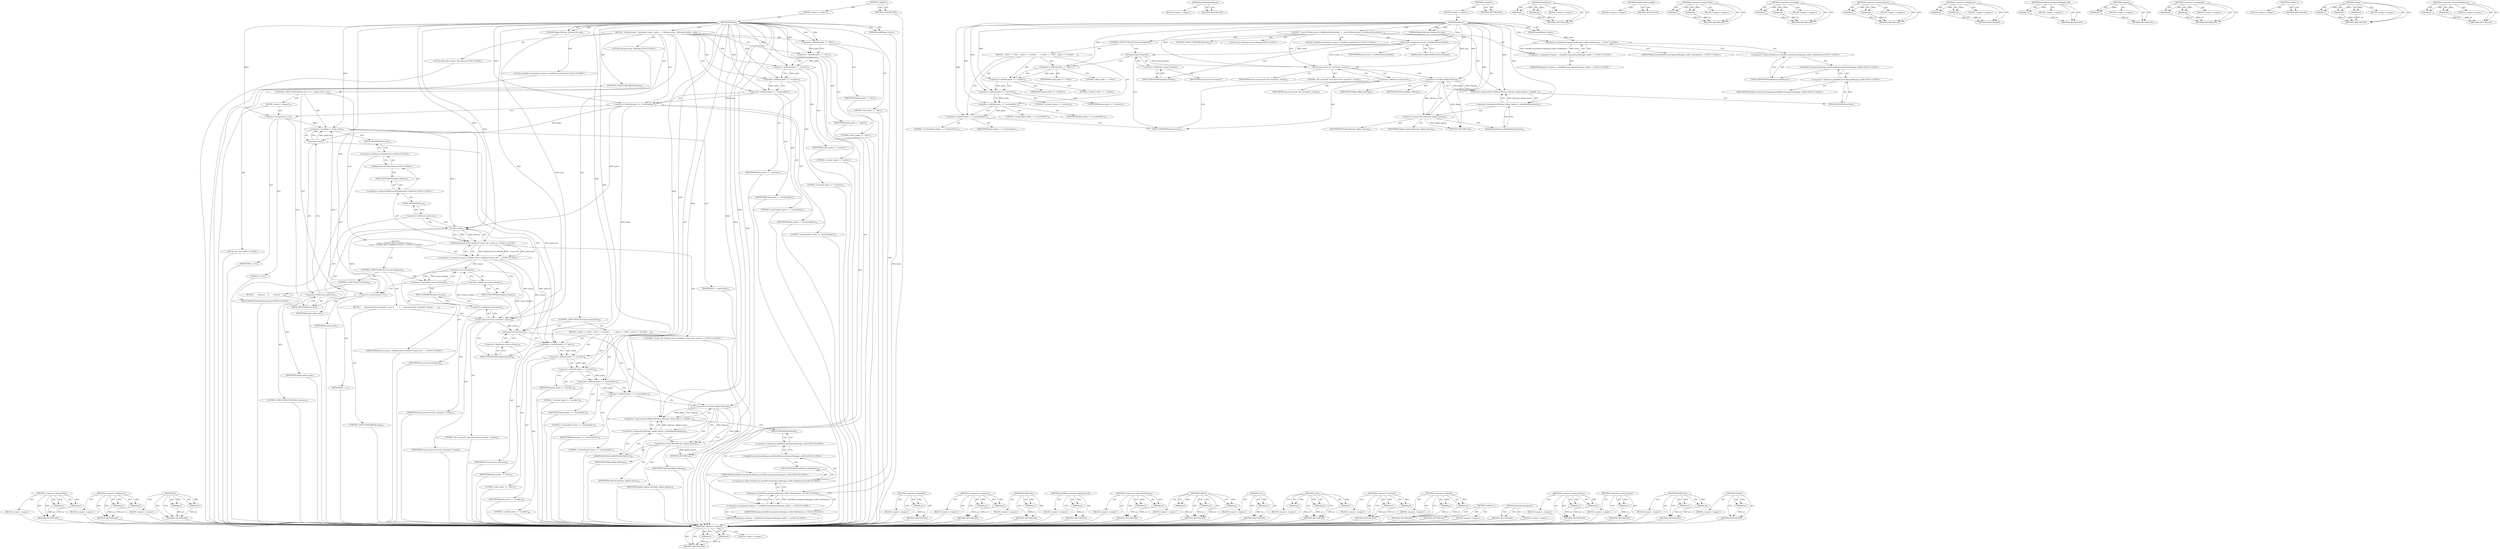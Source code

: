 digraph "&lt;operator&gt;.indirectFieldAccess" {
vulnerable_231 [label=<(METHOD,&lt;operator&gt;.greaterThan)>];
vulnerable_232 [label=<(PARAM,p1)>];
vulnerable_233 [label=<(PARAM,p2)>];
vulnerable_234 [label=<(BLOCK,&lt;empty&gt;,&lt;empty&gt;)>];
vulnerable_235 [label=<(METHOD_RETURN,ANY)>];
vulnerable_183 [label=<(METHOD,&lt;operator&gt;.fieldAccess)>];
vulnerable_184 [label=<(PARAM,p1)>];
vulnerable_185 [label=<(PARAM,p2)>];
vulnerable_186 [label=<(BLOCK,&lt;empty&gt;,&lt;empty&gt;)>];
vulnerable_187 [label=<(METHOD_RETURN,ANY)>];
vulnerable_207 [label=<(METHOD,at)>];
vulnerable_208 [label=<(PARAM,p1)>];
vulnerable_209 [label=<(PARAM,p2)>];
vulnerable_210 [label=<(BLOCK,&lt;empty&gt;,&lt;empty&gt;)>];
vulnerable_211 [label=<(METHOD_RETURN,ANY)>];
vulnerable_6 [label=<(METHOD,&lt;global&gt;)<SUB>1</SUB>>];
vulnerable_7 [label=<(BLOCK,&lt;empty&gt;,&lt;empty&gt;)<SUB>1</SUB>>];
vulnerable_8 [label=<(METHOD,fillArgs)<SUB>1</SUB>>];
vulnerable_9 [label=<(PARAM,Smb4KShare *share)<SUB>1</SUB>>];
vulnerable_10 [label=<(PARAM,QMap&lt;QString, QVariant&gt;&amp; map)<SUB>1</SUB>>];
vulnerable_11 [label=<(BLOCK,{
  QString mount;
  QStringList paths;
  paths...,{
  QString mount;
  QStringList paths;
  paths...)<SUB>2</SUB>>];
vulnerable_12 [label="<(LOCAL,QString mount: QString)<SUB>3</SUB>>"];
vulnerable_13 [label="<(LOCAL,QStringList paths: QStringList)<SUB>4</SUB>>"];
vulnerable_14 [label=<(&lt;operator&gt;.shiftLeft,paths &lt;&lt; &quot;/bin&quot;)<SUB>5</SUB>>];
vulnerable_15 [label=<(IDENTIFIER,paths,paths &lt;&lt; &quot;/bin&quot;)<SUB>5</SUB>>];
vulnerable_16 [label=<(LITERAL,&quot;/bin&quot;,paths &lt;&lt; &quot;/bin&quot;)<SUB>5</SUB>>];
vulnerable_17 [label=<(&lt;operator&gt;.shiftLeft,paths &lt;&lt; &quot;/sbin&quot;)<SUB>6</SUB>>];
vulnerable_18 [label=<(IDENTIFIER,paths,paths &lt;&lt; &quot;/sbin&quot;)<SUB>6</SUB>>];
vulnerable_19 [label=<(LITERAL,&quot;/sbin&quot;,paths &lt;&lt; &quot;/sbin&quot;)<SUB>6</SUB>>];
vulnerable_20 [label=<(&lt;operator&gt;.shiftLeft,paths &lt;&lt; &quot;/usr/bin&quot;)<SUB>7</SUB>>];
vulnerable_21 [label=<(IDENTIFIER,paths,paths &lt;&lt; &quot;/usr/bin&quot;)<SUB>7</SUB>>];
vulnerable_22 [label=<(LITERAL,&quot;/usr/bin&quot;,paths &lt;&lt; &quot;/usr/bin&quot;)<SUB>7</SUB>>];
vulnerable_23 [label=<(&lt;operator&gt;.shiftLeft,paths &lt;&lt; &quot;/usr/sbin&quot;)<SUB>8</SUB>>];
vulnerable_24 [label=<(IDENTIFIER,paths,paths &lt;&lt; &quot;/usr/sbin&quot;)<SUB>8</SUB>>];
vulnerable_25 [label=<(LITERAL,&quot;/usr/sbin&quot;,paths &lt;&lt; &quot;/usr/sbin&quot;)<SUB>8</SUB>>];
vulnerable_26 [label=<(&lt;operator&gt;.shiftLeft,paths &lt;&lt; &quot;/usr/local/bin&quot;)<SUB>9</SUB>>];
vulnerable_27 [label=<(IDENTIFIER,paths,paths &lt;&lt; &quot;/usr/local/bin&quot;)<SUB>9</SUB>>];
vulnerable_28 [label=<(LITERAL,&quot;/usr/local/bin&quot;,paths &lt;&lt; &quot;/usr/local/bin&quot;)<SUB>9</SUB>>];
vulnerable_29 [label=<(&lt;operator&gt;.shiftLeft,paths &lt;&lt; &quot;/usr/local/sbin&quot;)<SUB>10</SUB>>];
vulnerable_30 [label=<(IDENTIFIER,paths,paths &lt;&lt; &quot;/usr/local/sbin&quot;)<SUB>10</SUB>>];
vulnerable_31 [label=<(LITERAL,&quot;/usr/local/sbin&quot;,paths &lt;&lt; &quot;/usr/local/sbin&quot;)<SUB>10</SUB>>];
vulnerable_32 [label=<(CONTROL_STRUCTURE,FOR,for (int i = 0;i &lt; paths.size();++i))<SUB>11</SUB>>];
vulnerable_33 [label=<(BLOCK,&lt;empty&gt;,&lt;empty&gt;)<SUB>11</SUB>>];
vulnerable_34 [label="<(LOCAL,int i: int)<SUB>11</SUB>>"];
vulnerable_35 [label=<(&lt;operator&gt;.assignment,i = 0)<SUB>11</SUB>>];
vulnerable_36 [label=<(IDENTIFIER,i,i = 0)<SUB>11</SUB>>];
vulnerable_37 [label=<(LITERAL,0,i = 0)<SUB>11</SUB>>];
vulnerable_38 [label=<(&lt;operator&gt;.lessThan,i &lt; paths.size())<SUB>11</SUB>>];
vulnerable_39 [label=<(IDENTIFIER,i,i &lt; paths.size())<SUB>11</SUB>>];
vulnerable_40 [label=<(size,paths.size())<SUB>11</SUB>>];
vulnerable_41 [label=<(&lt;operator&gt;.fieldAccess,paths.size)<SUB>11</SUB>>];
vulnerable_42 [label=<(IDENTIFIER,paths,paths.size())<SUB>11</SUB>>];
vulnerable_43 [label=<(FIELD_IDENTIFIER,size,size)<SUB>11</SUB>>];
vulnerable_44 [label=<(&lt;operator&gt;.preIncrement,++i)<SUB>11</SUB>>];
vulnerable_45 [label=<(IDENTIFIER,i,++i)<SUB>11</SUB>>];
vulnerable_46 [label="<(BLOCK,{
    mount = KGlobal::dirs()-&gt;findExe(&quot;mount.c...,{
    mount = KGlobal::dirs()-&gt;findExe(&quot;mount.c...)<SUB>12</SUB>>"];
vulnerable_47 [label="<(&lt;operator&gt;.assignment,mount = KGlobal::dirs()-&gt;findExe(&quot;mount.cifs&quot;, ...)<SUB>13</SUB>>"];
vulnerable_48 [label="<(IDENTIFIER,mount,mount = KGlobal::dirs()-&gt;findExe(&quot;mount.cifs&quot;, ...)<SUB>13</SUB>>"];
vulnerable_49 [label="<(findExe,KGlobal::dirs()-&gt;findExe(&quot;mount.cifs&quot;, paths.at...)<SUB>13</SUB>>"];
vulnerable_50 [label="<(&lt;operator&gt;.indirectFieldAccess,KGlobal::dirs()-&gt;findExe)<SUB>13</SUB>>"];
vulnerable_51 [label="<(KGlobal.dirs,KGlobal::dirs())<SUB>13</SUB>>"];
vulnerable_52 [label="<(&lt;operator&gt;.fieldAccess,KGlobal::dirs)<SUB>13</SUB>>"];
vulnerable_53 [label="<(IDENTIFIER,KGlobal,KGlobal::dirs())<SUB>13</SUB>>"];
vulnerable_54 [label=<(FIELD_IDENTIFIER,dirs,dirs)<SUB>13</SUB>>];
vulnerable_55 [label=<(FIELD_IDENTIFIER,findExe,findExe)<SUB>13</SUB>>];
vulnerable_56 [label="<(LITERAL,&quot;mount.cifs&quot;,KGlobal::dirs()-&gt;findExe(&quot;mount.cifs&quot;, paths.at...)<SUB>13</SUB>>"];
vulnerable_57 [label=<(at,paths.at(i))<SUB>13</SUB>>];
vulnerable_58 [label=<(&lt;operator&gt;.fieldAccess,paths.at)<SUB>13</SUB>>];
vulnerable_59 [label=<(IDENTIFIER,paths,paths.at(i))<SUB>13</SUB>>];
vulnerable_60 [label=<(FIELD_IDENTIFIER,at,at)<SUB>13</SUB>>];
vulnerable_61 [label=<(IDENTIFIER,i,paths.at(i))<SUB>13</SUB>>];
vulnerable_62 [label=<(CONTROL_STRUCTURE,IF,if (!mount.isEmpty()))<SUB>14</SUB>>];
vulnerable_63 [label=<(&lt;operator&gt;.logicalNot,!mount.isEmpty())<SUB>14</SUB>>];
vulnerable_64 [label=<(isEmpty,mount.isEmpty())<SUB>14</SUB>>];
vulnerable_65 [label=<(&lt;operator&gt;.fieldAccess,mount.isEmpty)<SUB>14</SUB>>];
vulnerable_66 [label=<(IDENTIFIER,mount,mount.isEmpty())<SUB>14</SUB>>];
vulnerable_67 [label=<(FIELD_IDENTIFIER,isEmpty,isEmpty)<SUB>14</SUB>>];
vulnerable_68 [label=<(BLOCK,{
      map.insert(&quot;mh_command&quot;, mount);
      ...,{
      map.insert(&quot;mh_command&quot;, mount);
      ...)<SUB>15</SUB>>];
vulnerable_69 [label=<(insert,map.insert(&quot;mh_command&quot;, mount))<SUB>16</SUB>>];
vulnerable_70 [label=<(&lt;operator&gt;.fieldAccess,map.insert)<SUB>16</SUB>>];
vulnerable_71 [label=<(IDENTIFIER,map,map.insert(&quot;mh_command&quot;, mount))<SUB>16</SUB>>];
vulnerable_72 [label=<(FIELD_IDENTIFIER,insert,insert)<SUB>16</SUB>>];
vulnerable_73 [label=<(LITERAL,&quot;mh_command&quot;,map.insert(&quot;mh_command&quot;, mount))<SUB>16</SUB>>];
vulnerable_74 [label=<(IDENTIFIER,mount,map.insert(&quot;mh_command&quot;, mount))<SUB>16</SUB>>];
vulnerable_75 [label=<(CONTROL_STRUCTURE,BREAK,break;)<SUB>17</SUB>>];
vulnerable_76 [label=<(CONTROL_STRUCTURE,ELSE,else)<SUB>20</SUB>>];
vulnerable_77 [label=<(BLOCK,{
      continue;
    },{
      continue;
    })<SUB>20</SUB>>];
vulnerable_78 [label=<(CONTROL_STRUCTURE,CONTINUE,continue;)<SUB>21</SUB>>];
vulnerable_79 [label=<(CONTROL_STRUCTURE,IF,if (mount.isEmpty()))<SUB>25</SUB>>];
vulnerable_80 [label=<(isEmpty,mount.isEmpty())<SUB>25</SUB>>];
vulnerable_81 [label=<(&lt;operator&gt;.fieldAccess,mount.isEmpty)<SUB>25</SUB>>];
vulnerable_82 [label=<(IDENTIFIER,mount,mount.isEmpty())<SUB>25</SUB>>];
vulnerable_83 [label=<(FIELD_IDENTIFIER,isEmpty,isEmpty)<SUB>25</SUB>>];
vulnerable_84 [label=<(BLOCK,{
  paths &lt;&lt; &quot;/sbin&quot;;
  paths &lt;&lt; &quot;/usr/bin&quot;;
  ...,{
  paths &lt;&lt; &quot;/sbin&quot;;
  paths &lt;&lt; &quot;/usr/bin&quot;;
  ...)<SUB>26</SUB>>];
vulnerable_85 [label=<(&lt;operator&gt;.shiftLeft,paths &lt;&lt; &quot;/sbin&quot;)<SUB>27</SUB>>];
vulnerable_86 [label=<(IDENTIFIER,paths,paths &lt;&lt; &quot;/sbin&quot;)<SUB>27</SUB>>];
vulnerable_87 [label=<(LITERAL,&quot;/sbin&quot;,paths &lt;&lt; &quot;/sbin&quot;)<SUB>27</SUB>>];
vulnerable_88 [label=<(&lt;operator&gt;.shiftLeft,paths &lt;&lt; &quot;/usr/bin&quot;)<SUB>28</SUB>>];
vulnerable_89 [label=<(IDENTIFIER,paths,paths &lt;&lt; &quot;/usr/bin&quot;)<SUB>28</SUB>>];
vulnerable_90 [label=<(LITERAL,&quot;/usr/bin&quot;,paths &lt;&lt; &quot;/usr/bin&quot;)<SUB>28</SUB>>];
vulnerable_91 [label=<(&lt;operator&gt;.shiftLeft,paths &lt;&lt; &quot;/usr/sbin&quot;)<SUB>29</SUB>>];
vulnerable_92 [label=<(IDENTIFIER,paths,paths &lt;&lt; &quot;/usr/sbin&quot;)<SUB>29</SUB>>];
vulnerable_93 [label=<(LITERAL,&quot;/usr/sbin&quot;,paths &lt;&lt; &quot;/usr/sbin&quot;)<SUB>29</SUB>>];
vulnerable_94 [label=<(&lt;operator&gt;.shiftLeft,paths &lt;&lt; &quot;/usr/local/bin&quot;)<SUB>30</SUB>>];
vulnerable_95 [label=<(IDENTIFIER,paths,paths &lt;&lt; &quot;/usr/local/bin&quot;)<SUB>30</SUB>>];
vulnerable_96 [label=<(LITERAL,&quot;/usr/local/bin&quot;,paths &lt;&lt; &quot;/usr/local/bin&quot;)<SUB>30</SUB>>];
vulnerable_97 [label=<(&lt;operator&gt;.shiftLeft,paths &lt;&lt; &quot;/usr/local/sbin&quot;)<SUB>31</SUB>>];
vulnerable_98 [label=<(IDENTIFIER,paths,paths &lt;&lt; &quot;/usr/local/sbin&quot;)<SUB>31</SUB>>];
vulnerable_99 [label=<(LITERAL,&quot;/usr/local/sbin&quot;,paths &lt;&lt; &quot;/usr/local/sbin&quot;)<SUB>31</SUB>>];
vulnerable_100 [label=<(&lt;operator&gt;.expressionList,QMap&lt;QString, QString&gt; global_options = globalS...)<SUB>34</SUB>>];
vulnerable_101 [label=<(&lt;operator&gt;.lessThan,QMap&lt;QString)<SUB>34</SUB>>];
vulnerable_102 [label=<(IDENTIFIER,QMap,QMap&lt;QString)<SUB>34</SUB>>];
vulnerable_103 [label=<(IDENTIFIER,QString,QMap&lt;QString)<SUB>34</SUB>>];
vulnerable_104 [label=<(&lt;operator&gt;.assignment,QString&gt; global_options = globalSambaOptions())<SUB>34</SUB>>];
vulnerable_105 [label=<(&lt;operator&gt;.greaterThan,QString&gt; global_options)<SUB>34</SUB>>];
vulnerable_106 [label=<(IDENTIFIER,QString,QString&gt; global_options)<SUB>34</SUB>>];
vulnerable_107 [label=<(IDENTIFIER,global_options,QString&gt; global_options)<SUB>34</SUB>>];
vulnerable_108 [label=<(globalSambaOptions,globalSambaOptions())<SUB>34</SUB>>];
vulnerable_109 [label="<(LOCAL,Smb4KCustomOptions* options: Smb4KCustomOptions*)<SUB>35</SUB>>"];
vulnerable_110 [label="<(&lt;operator&gt;.assignment,*options  = Smb4KCustomOptionsManager::self()-&gt;...)<SUB>35</SUB>>"];
vulnerable_111 [label="<(IDENTIFIER,options,*options  = Smb4KCustomOptionsManager::self()-&gt;...)<SUB>35</SUB>>"];
vulnerable_112 [label="<(findOptions,Smb4KCustomOptionsManager::self()-&gt;findOptions(...)<SUB>35</SUB>>"];
vulnerable_113 [label="<(&lt;operator&gt;.indirectFieldAccess,Smb4KCustomOptionsManager::self()-&gt;findOptions)<SUB>35</SUB>>"];
vulnerable_114 [label="<(Smb4KCustomOptionsManager.self,Smb4KCustomOptionsManager::self())<SUB>35</SUB>>"];
vulnerable_115 [label="<(&lt;operator&gt;.fieldAccess,Smb4KCustomOptionsManager::self)<SUB>35</SUB>>"];
vulnerable_116 [label="<(IDENTIFIER,Smb4KCustomOptionsManager,Smb4KCustomOptionsManager::self())<SUB>35</SUB>>"];
vulnerable_117 [label=<(FIELD_IDENTIFIER,self,self)<SUB>35</SUB>>];
vulnerable_118 [label=<(FIELD_IDENTIFIER,findOptions,findOptions)<SUB>35</SUB>>];
vulnerable_119 [label="<(IDENTIFIER,share,Smb4KCustomOptionsManager::self()-&gt;findOptions(...)<SUB>35</SUB>>"];
vulnerable_120 [label=<(CONTROL_STRUCTURE,BREAK,break;)<SUB>36</SUB>>];
vulnerable_121 [label=<(METHOD_RETURN,bool)<SUB>1</SUB>>];
vulnerable_123 [label=<(METHOD_RETURN,ANY)<SUB>1</SUB>>];
vulnerable_212 [label=<(METHOD,&lt;operator&gt;.logicalNot)>];
vulnerable_213 [label=<(PARAM,p1)>];
vulnerable_214 [label=<(BLOCK,&lt;empty&gt;,&lt;empty&gt;)>];
vulnerable_215 [label=<(METHOD_RETURN,ANY)>];
vulnerable_169 [label=<(METHOD,&lt;operator&gt;.assignment)>];
vulnerable_170 [label=<(PARAM,p1)>];
vulnerable_171 [label=<(PARAM,p2)>];
vulnerable_172 [label=<(BLOCK,&lt;empty&gt;,&lt;empty&gt;)>];
vulnerable_173 [label=<(METHOD_RETURN,ANY)>];
vulnerable_203 [label=<(METHOD,KGlobal.dirs)>];
vulnerable_204 [label=<(PARAM,p1)>];
vulnerable_205 [label=<(BLOCK,&lt;empty&gt;,&lt;empty&gt;)>];
vulnerable_206 [label=<(METHOD_RETURN,ANY)>];
vulnerable_244 [label=<(METHOD,Smb4KCustomOptionsManager.self)>];
vulnerable_245 [label=<(PARAM,p1)>];
vulnerable_246 [label=<(BLOCK,&lt;empty&gt;,&lt;empty&gt;)>];
vulnerable_247 [label=<(METHOD_RETURN,ANY)>];
vulnerable_198 [label=<(METHOD,&lt;operator&gt;.indirectFieldAccess)>];
vulnerable_199 [label=<(PARAM,p1)>];
vulnerable_200 [label=<(PARAM,p2)>];
vulnerable_201 [label=<(BLOCK,&lt;empty&gt;,&lt;empty&gt;)>];
vulnerable_202 [label=<(METHOD_RETURN,ANY)>];
vulnerable_192 [label=<(METHOD,findExe)>];
vulnerable_193 [label=<(PARAM,p1)>];
vulnerable_194 [label=<(PARAM,p2)>];
vulnerable_195 [label=<(PARAM,p3)>];
vulnerable_196 [label=<(BLOCK,&lt;empty&gt;,&lt;empty&gt;)>];
vulnerable_197 [label=<(METHOD_RETURN,ANY)>];
vulnerable_179 [label=<(METHOD,size)>];
vulnerable_180 [label=<(PARAM,p1)>];
vulnerable_181 [label=<(BLOCK,&lt;empty&gt;,&lt;empty&gt;)>];
vulnerable_182 [label=<(METHOD_RETURN,ANY)>];
vulnerable_220 [label=<(METHOD,insert)>];
vulnerable_221 [label=<(PARAM,p1)>];
vulnerable_222 [label=<(PARAM,p2)>];
vulnerable_223 [label=<(PARAM,p3)>];
vulnerable_224 [label=<(BLOCK,&lt;empty&gt;,&lt;empty&gt;)>];
vulnerable_225 [label=<(METHOD_RETURN,ANY)>];
vulnerable_174 [label=<(METHOD,&lt;operator&gt;.lessThan)>];
vulnerable_175 [label=<(PARAM,p1)>];
vulnerable_176 [label=<(PARAM,p2)>];
vulnerable_177 [label=<(BLOCK,&lt;empty&gt;,&lt;empty&gt;)>];
vulnerable_178 [label=<(METHOD_RETURN,ANY)>];
vulnerable_164 [label=<(METHOD,&lt;operator&gt;.shiftLeft)>];
vulnerable_165 [label=<(PARAM,p1)>];
vulnerable_166 [label=<(PARAM,p2)>];
vulnerable_167 [label=<(BLOCK,&lt;empty&gt;,&lt;empty&gt;)>];
vulnerable_168 [label=<(METHOD_RETURN,ANY)>];
vulnerable_158 [label=<(METHOD,&lt;global&gt;)<SUB>1</SUB>>];
vulnerable_159 [label=<(BLOCK,&lt;empty&gt;,&lt;empty&gt;)>];
vulnerable_160 [label=<(METHOD_RETURN,ANY)>];
vulnerable_236 [label=<(METHOD,globalSambaOptions)>];
vulnerable_237 [label=<(BLOCK,&lt;empty&gt;,&lt;empty&gt;)>];
vulnerable_238 [label=<(METHOD_RETURN,ANY)>];
vulnerable_226 [label=<(METHOD,&lt;operator&gt;.expressionList)>];
vulnerable_227 [label=<(PARAM,p1)>];
vulnerable_228 [label=<(PARAM,p2)>];
vulnerable_229 [label=<(BLOCK,&lt;empty&gt;,&lt;empty&gt;)>];
vulnerable_230 [label=<(METHOD_RETURN,ANY)>];
vulnerable_188 [label=<(METHOD,&lt;operator&gt;.preIncrement)>];
vulnerable_189 [label=<(PARAM,p1)>];
vulnerable_190 [label=<(BLOCK,&lt;empty&gt;,&lt;empty&gt;)>];
vulnerable_191 [label=<(METHOD_RETURN,ANY)>];
vulnerable_239 [label=<(METHOD,findOptions)>];
vulnerable_240 [label=<(PARAM,p1)>];
vulnerable_241 [label=<(PARAM,p2)>];
vulnerable_242 [label=<(BLOCK,&lt;empty&gt;,&lt;empty&gt;)>];
vulnerable_243 [label=<(METHOD_RETURN,ANY)>];
vulnerable_216 [label=<(METHOD,isEmpty)>];
vulnerable_217 [label=<(PARAM,p1)>];
vulnerable_218 [label=<(BLOCK,&lt;empty&gt;,&lt;empty&gt;)>];
vulnerable_219 [label=<(METHOD_RETURN,ANY)>];
fixed_118 [label=<(METHOD,&lt;operator&gt;.shiftLeft)>];
fixed_119 [label=<(PARAM,p1)>];
fixed_120 [label=<(PARAM,p2)>];
fixed_121 [label=<(BLOCK,&lt;empty&gt;,&lt;empty&gt;)>];
fixed_122 [label=<(METHOD_RETURN,ANY)>];
fixed_144 [label=<(METHOD,globalSambaOptions)>];
fixed_145 [label=<(BLOCK,&lt;empty&gt;,&lt;empty&gt;)>];
fixed_146 [label=<(METHOD_RETURN,ANY)>];
fixed_6 [label=<(METHOD,&lt;global&gt;)<SUB>1</SUB>>];
fixed_7 [label=<(BLOCK,&lt;empty&gt;,&lt;empty&gt;)<SUB>1</SUB>>];
fixed_8 [label=<(METHOD,fillArgs)<SUB>1</SUB>>];
fixed_9 [label=<(PARAM,Smb4KShare *share)<SUB>1</SUB>>];
fixed_10 [label=<(PARAM,QMap&lt;QString, QVariant&gt;&amp; map)<SUB>1</SUB>>];
fixed_11 [label=<(BLOCK,{
  const QString mount = findMountExecutable()...,{
  const QString mount = findMountExecutable()...)<SUB>2</SUB>>];
fixed_12 [label="<(LOCAL,const QString mount: QString)<SUB>3</SUB>>"];
fixed_13 [label=<(&lt;operator&gt;.assignment,mount = findMountExecutable())<SUB>3</SUB>>];
fixed_14 [label=<(IDENTIFIER,mount,mount = findMountExecutable())<SUB>3</SUB>>];
fixed_15 [label=<(findMountExecutable,findMountExecutable())<SUB>3</SUB>>];
fixed_16 [label=<(CONTROL_STRUCTURE,IF,if (mount.isEmpty()))<SUB>5</SUB>>];
fixed_17 [label=<(isEmpty,mount.isEmpty())<SUB>5</SUB>>];
fixed_18 [label=<(&lt;operator&gt;.fieldAccess,mount.isEmpty)<SUB>5</SUB>>];
fixed_19 [label=<(IDENTIFIER,mount,mount.isEmpty())<SUB>5</SUB>>];
fixed_20 [label=<(FIELD_IDENTIFIER,isEmpty,isEmpty)<SUB>5</SUB>>];
fixed_21 [label=<(BLOCK,{
  paths &lt;&lt; &quot;/sbin&quot;;
  paths &lt;&lt; &quot;/usr/bin&quot;;
  ...,{
  paths &lt;&lt; &quot;/sbin&quot;;
  paths &lt;&lt; &quot;/usr/bin&quot;;
  ...)<SUB>6</SUB>>];
fixed_22 [label=<(&lt;operator&gt;.shiftLeft,paths &lt;&lt; &quot;/sbin&quot;)<SUB>7</SUB>>];
fixed_23 [label=<(IDENTIFIER,paths,paths &lt;&lt; &quot;/sbin&quot;)<SUB>7</SUB>>];
fixed_24 [label=<(LITERAL,&quot;/sbin&quot;,paths &lt;&lt; &quot;/sbin&quot;)<SUB>7</SUB>>];
fixed_25 [label=<(&lt;operator&gt;.shiftLeft,paths &lt;&lt; &quot;/usr/bin&quot;)<SUB>8</SUB>>];
fixed_26 [label=<(IDENTIFIER,paths,paths &lt;&lt; &quot;/usr/bin&quot;)<SUB>8</SUB>>];
fixed_27 [label=<(LITERAL,&quot;/usr/bin&quot;,paths &lt;&lt; &quot;/usr/bin&quot;)<SUB>8</SUB>>];
fixed_28 [label=<(&lt;operator&gt;.shiftLeft,paths &lt;&lt; &quot;/usr/sbin&quot;)<SUB>9</SUB>>];
fixed_29 [label=<(IDENTIFIER,paths,paths &lt;&lt; &quot;/usr/sbin&quot;)<SUB>9</SUB>>];
fixed_30 [label=<(LITERAL,&quot;/usr/sbin&quot;,paths &lt;&lt; &quot;/usr/sbin&quot;)<SUB>9</SUB>>];
fixed_31 [label=<(&lt;operator&gt;.shiftLeft,paths &lt;&lt; &quot;/usr/local/bin&quot;)<SUB>10</SUB>>];
fixed_32 [label=<(IDENTIFIER,paths,paths &lt;&lt; &quot;/usr/local/bin&quot;)<SUB>10</SUB>>];
fixed_33 [label=<(LITERAL,&quot;/usr/local/bin&quot;,paths &lt;&lt; &quot;/usr/local/bin&quot;)<SUB>10</SUB>>];
fixed_34 [label=<(&lt;operator&gt;.shiftLeft,paths &lt;&lt; &quot;/usr/local/sbin&quot;)<SUB>11</SUB>>];
fixed_35 [label=<(IDENTIFIER,paths,paths &lt;&lt; &quot;/usr/local/sbin&quot;)<SUB>11</SUB>>];
fixed_36 [label=<(LITERAL,&quot;/usr/local/sbin&quot;,paths &lt;&lt; &quot;/usr/local/sbin&quot;)<SUB>11</SUB>>];
fixed_37 [label=<(insert,map.insert(&quot;mh_command&quot;, mount))<SUB>14</SUB>>];
fixed_38 [label=<(&lt;operator&gt;.fieldAccess,map.insert)<SUB>14</SUB>>];
fixed_39 [label=<(IDENTIFIER,map,map.insert(&quot;mh_command&quot;, mount))<SUB>14</SUB>>];
fixed_40 [label=<(FIELD_IDENTIFIER,insert,insert)<SUB>14</SUB>>];
fixed_41 [label=<(LITERAL,&quot;mh_command&quot;,map.insert(&quot;mh_command&quot;, mount))<SUB>14</SUB>>];
fixed_42 [label=<(IDENTIFIER,mount,map.insert(&quot;mh_command&quot;, mount))<SUB>14</SUB>>];
fixed_43 [label=<(&lt;operator&gt;.expressionList,QMap&lt;QString, QString&gt; global_options = globalS...)<SUB>16</SUB>>];
fixed_44 [label=<(&lt;operator&gt;.lessThan,QMap&lt;QString)<SUB>16</SUB>>];
fixed_45 [label=<(IDENTIFIER,QMap,QMap&lt;QString)<SUB>16</SUB>>];
fixed_46 [label=<(IDENTIFIER,QString,QMap&lt;QString)<SUB>16</SUB>>];
fixed_47 [label=<(&lt;operator&gt;.assignment,QString&gt; global_options = globalSambaOptions())<SUB>16</SUB>>];
fixed_48 [label=<(&lt;operator&gt;.greaterThan,QString&gt; global_options)<SUB>16</SUB>>];
fixed_49 [label=<(IDENTIFIER,QString,QString&gt; global_options)<SUB>16</SUB>>];
fixed_50 [label=<(IDENTIFIER,global_options,QString&gt; global_options)<SUB>16</SUB>>];
fixed_51 [label=<(globalSambaOptions,globalSambaOptions())<SUB>16</SUB>>];
fixed_52 [label="<(LOCAL,Smb4KCustomOptions* options: Smb4KCustomOptions*)<SUB>17</SUB>>"];
fixed_53 [label="<(&lt;operator&gt;.assignment,*options  = Smb4KCustomOptionsManager::self()-&gt;...)<SUB>17</SUB>>"];
fixed_54 [label="<(IDENTIFIER,options,*options  = Smb4KCustomOptionsManager::self()-&gt;...)<SUB>17</SUB>>"];
fixed_55 [label="<(findOptions,Smb4KCustomOptionsManager::self()-&gt;findOptions(...)<SUB>17</SUB>>"];
fixed_56 [label="<(&lt;operator&gt;.indirectFieldAccess,Smb4KCustomOptionsManager::self()-&gt;findOptions)<SUB>17</SUB>>"];
fixed_57 [label="<(Smb4KCustomOptionsManager.self,Smb4KCustomOptionsManager::self())<SUB>17</SUB>>"];
fixed_58 [label="<(&lt;operator&gt;.fieldAccess,Smb4KCustomOptionsManager::self)<SUB>17</SUB>>"];
fixed_59 [label="<(IDENTIFIER,Smb4KCustomOptionsManager,Smb4KCustomOptionsManager::self())<SUB>17</SUB>>"];
fixed_60 [label=<(FIELD_IDENTIFIER,self,self)<SUB>17</SUB>>];
fixed_61 [label=<(FIELD_IDENTIFIER,findOptions,findOptions)<SUB>17</SUB>>];
fixed_62 [label="<(IDENTIFIER,share,Smb4KCustomOptionsManager::self()-&gt;findOptions(...)<SUB>17</SUB>>"];
fixed_63 [label=<(CONTROL_STRUCTURE,BREAK,break;)<SUB>18</SUB>>];
fixed_64 [label=<(METHOD_RETURN,bool)<SUB>1</SUB>>];
fixed_66 [label=<(METHOD_RETURN,ANY)<SUB>1</SUB>>];
fixed_147 [label=<(METHOD,findOptions)>];
fixed_148 [label=<(PARAM,p1)>];
fixed_149 [label=<(PARAM,p2)>];
fixed_150 [label=<(BLOCK,&lt;empty&gt;,&lt;empty&gt;)>];
fixed_151 [label=<(METHOD_RETURN,ANY)>];
fixed_106 [label=<(METHOD,findMountExecutable)>];
fixed_107 [label=<(BLOCK,&lt;empty&gt;,&lt;empty&gt;)>];
fixed_108 [label=<(METHOD_RETURN,ANY)>];
fixed_139 [label=<(METHOD,&lt;operator&gt;.greaterThan)>];
fixed_140 [label=<(PARAM,p1)>];
fixed_141 [label=<(PARAM,p2)>];
fixed_142 [label=<(BLOCK,&lt;empty&gt;,&lt;empty&gt;)>];
fixed_143 [label=<(METHOD_RETURN,ANY)>];
fixed_134 [label=<(METHOD,&lt;operator&gt;.lessThan)>];
fixed_135 [label=<(PARAM,p1)>];
fixed_136 [label=<(PARAM,p2)>];
fixed_137 [label=<(BLOCK,&lt;empty&gt;,&lt;empty&gt;)>];
fixed_138 [label=<(METHOD_RETURN,ANY)>];
fixed_129 [label=<(METHOD,&lt;operator&gt;.expressionList)>];
fixed_130 [label=<(PARAM,p1)>];
fixed_131 [label=<(PARAM,p2)>];
fixed_132 [label=<(BLOCK,&lt;empty&gt;,&lt;empty&gt;)>];
fixed_133 [label=<(METHOD_RETURN,ANY)>];
fixed_113 [label=<(METHOD,&lt;operator&gt;.fieldAccess)>];
fixed_114 [label=<(PARAM,p1)>];
fixed_115 [label=<(PARAM,p2)>];
fixed_116 [label=<(BLOCK,&lt;empty&gt;,&lt;empty&gt;)>];
fixed_117 [label=<(METHOD_RETURN,ANY)>];
fixed_157 [label=<(METHOD,Smb4KCustomOptionsManager.self)>];
fixed_158 [label=<(PARAM,p1)>];
fixed_159 [label=<(BLOCK,&lt;empty&gt;,&lt;empty&gt;)>];
fixed_160 [label=<(METHOD_RETURN,ANY)>];
fixed_109 [label=<(METHOD,isEmpty)>];
fixed_110 [label=<(PARAM,p1)>];
fixed_111 [label=<(BLOCK,&lt;empty&gt;,&lt;empty&gt;)>];
fixed_112 [label=<(METHOD_RETURN,ANY)>];
fixed_101 [label=<(METHOD,&lt;operator&gt;.assignment)>];
fixed_102 [label=<(PARAM,p1)>];
fixed_103 [label=<(PARAM,p2)>];
fixed_104 [label=<(BLOCK,&lt;empty&gt;,&lt;empty&gt;)>];
fixed_105 [label=<(METHOD_RETURN,ANY)>];
fixed_95 [label=<(METHOD,&lt;global&gt;)<SUB>1</SUB>>];
fixed_96 [label=<(BLOCK,&lt;empty&gt;,&lt;empty&gt;)>];
fixed_97 [label=<(METHOD_RETURN,ANY)>];
fixed_123 [label=<(METHOD,insert)>];
fixed_124 [label=<(PARAM,p1)>];
fixed_125 [label=<(PARAM,p2)>];
fixed_126 [label=<(PARAM,p3)>];
fixed_127 [label=<(BLOCK,&lt;empty&gt;,&lt;empty&gt;)>];
fixed_128 [label=<(METHOD_RETURN,ANY)>];
fixed_152 [label=<(METHOD,&lt;operator&gt;.indirectFieldAccess)>];
fixed_153 [label=<(PARAM,p1)>];
fixed_154 [label=<(PARAM,p2)>];
fixed_155 [label=<(BLOCK,&lt;empty&gt;,&lt;empty&gt;)>];
fixed_156 [label=<(METHOD_RETURN,ANY)>];
vulnerable_231 -> vulnerable_232  [key=0, label="AST: "];
vulnerable_231 -> vulnerable_232  [key=1, label="DDG: "];
vulnerable_231 -> vulnerable_234  [key=0, label="AST: "];
vulnerable_231 -> vulnerable_233  [key=0, label="AST: "];
vulnerable_231 -> vulnerable_233  [key=1, label="DDG: "];
vulnerable_231 -> vulnerable_235  [key=0, label="AST: "];
vulnerable_231 -> vulnerable_235  [key=1, label="CFG: "];
vulnerable_232 -> vulnerable_235  [key=0, label="DDG: p1"];
vulnerable_233 -> vulnerable_235  [key=0, label="DDG: p2"];
vulnerable_234 -> fixed_118  [key=0];
vulnerable_235 -> fixed_118  [key=0];
vulnerable_183 -> vulnerable_184  [key=0, label="AST: "];
vulnerable_183 -> vulnerable_184  [key=1, label="DDG: "];
vulnerable_183 -> vulnerable_186  [key=0, label="AST: "];
vulnerable_183 -> vulnerable_185  [key=0, label="AST: "];
vulnerable_183 -> vulnerable_185  [key=1, label="DDG: "];
vulnerable_183 -> vulnerable_187  [key=0, label="AST: "];
vulnerable_183 -> vulnerable_187  [key=1, label="CFG: "];
vulnerable_184 -> vulnerable_187  [key=0, label="DDG: p1"];
vulnerable_185 -> vulnerable_187  [key=0, label="DDG: p2"];
vulnerable_186 -> fixed_118  [key=0];
vulnerable_187 -> fixed_118  [key=0];
vulnerable_207 -> vulnerable_208  [key=0, label="AST: "];
vulnerable_207 -> vulnerable_208  [key=1, label="DDG: "];
vulnerable_207 -> vulnerable_210  [key=0, label="AST: "];
vulnerable_207 -> vulnerable_209  [key=0, label="AST: "];
vulnerable_207 -> vulnerable_209  [key=1, label="DDG: "];
vulnerable_207 -> vulnerable_211  [key=0, label="AST: "];
vulnerable_207 -> vulnerable_211  [key=1, label="CFG: "];
vulnerable_208 -> vulnerable_211  [key=0, label="DDG: p1"];
vulnerable_209 -> vulnerable_211  [key=0, label="DDG: p2"];
vulnerable_210 -> fixed_118  [key=0];
vulnerable_211 -> fixed_118  [key=0];
vulnerable_6 -> vulnerable_7  [key=0, label="AST: "];
vulnerable_6 -> vulnerable_123  [key=0, label="AST: "];
vulnerable_6 -> vulnerable_123  [key=1, label="CFG: "];
vulnerable_7 -> vulnerable_8  [key=0, label="AST: "];
vulnerable_8 -> vulnerable_9  [key=0, label="AST: "];
vulnerable_8 -> vulnerable_9  [key=1, label="DDG: "];
vulnerable_8 -> vulnerable_10  [key=0, label="AST: "];
vulnerable_8 -> vulnerable_10  [key=1, label="DDG: "];
vulnerable_8 -> vulnerable_11  [key=0, label="AST: "];
vulnerable_8 -> vulnerable_121  [key=0, label="AST: "];
vulnerable_8 -> vulnerable_14  [key=0, label="CFG: "];
vulnerable_8 -> vulnerable_14  [key=1, label="DDG: "];
vulnerable_8 -> vulnerable_17  [key=0, label="DDG: "];
vulnerable_8 -> vulnerable_20  [key=0, label="DDG: "];
vulnerable_8 -> vulnerable_23  [key=0, label="DDG: "];
vulnerable_8 -> vulnerable_26  [key=0, label="DDG: "];
vulnerable_8 -> vulnerable_29  [key=0, label="DDG: "];
vulnerable_8 -> vulnerable_100  [key=0, label="DDG: "];
vulnerable_8 -> vulnerable_35  [key=0, label="DDG: "];
vulnerable_8 -> vulnerable_38  [key=0, label="DDG: "];
vulnerable_8 -> vulnerable_44  [key=0, label="DDG: "];
vulnerable_8 -> vulnerable_101  [key=0, label="DDG: "];
vulnerable_8 -> vulnerable_104  [key=0, label="DDG: "];
vulnerable_8 -> vulnerable_112  [key=0, label="DDG: "];
vulnerable_8 -> vulnerable_85  [key=0, label="DDG: "];
vulnerable_8 -> vulnerable_88  [key=0, label="DDG: "];
vulnerable_8 -> vulnerable_91  [key=0, label="DDG: "];
vulnerable_8 -> vulnerable_94  [key=0, label="DDG: "];
vulnerable_8 -> vulnerable_97  [key=0, label="DDG: "];
vulnerable_8 -> vulnerable_105  [key=0, label="DDG: "];
vulnerable_8 -> vulnerable_49  [key=0, label="DDG: "];
vulnerable_8 -> vulnerable_57  [key=0, label="DDG: "];
vulnerable_8 -> vulnerable_69  [key=0, label="DDG: "];
vulnerable_9 -> vulnerable_112  [key=0, label="DDG: share"];
vulnerable_10 -> vulnerable_69  [key=0, label="DDG: map"];
vulnerable_11 -> vulnerable_12  [key=0, label="AST: "];
vulnerable_11 -> vulnerable_13  [key=0, label="AST: "];
vulnerable_11 -> vulnerable_14  [key=0, label="AST: "];
vulnerable_11 -> vulnerable_17  [key=0, label="AST: "];
vulnerable_11 -> vulnerable_20  [key=0, label="AST: "];
vulnerable_11 -> vulnerable_23  [key=0, label="AST: "];
vulnerable_11 -> vulnerable_26  [key=0, label="AST: "];
vulnerable_11 -> vulnerable_29  [key=0, label="AST: "];
vulnerable_11 -> vulnerable_32  [key=0, label="AST: "];
vulnerable_11 -> vulnerable_79  [key=0, label="AST: "];
vulnerable_11 -> vulnerable_100  [key=0, label="AST: "];
vulnerable_11 -> vulnerable_109  [key=0, label="AST: "];
vulnerable_11 -> vulnerable_110  [key=0, label="AST: "];
vulnerable_11 -> vulnerable_120  [key=0, label="AST: "];
vulnerable_12 -> fixed_118  [key=0];
vulnerable_13 -> fixed_118  [key=0];
vulnerable_14 -> vulnerable_15  [key=0, label="AST: "];
vulnerable_14 -> vulnerable_16  [key=0, label="AST: "];
vulnerable_14 -> vulnerable_17  [key=0, label="CFG: "];
vulnerable_14 -> vulnerable_17  [key=1, label="DDG: paths"];
vulnerable_15 -> fixed_118  [key=0];
vulnerable_16 -> fixed_118  [key=0];
vulnerable_17 -> vulnerable_18  [key=0, label="AST: "];
vulnerable_17 -> vulnerable_19  [key=0, label="AST: "];
vulnerable_17 -> vulnerable_20  [key=0, label="CFG: "];
vulnerable_17 -> vulnerable_20  [key=1, label="DDG: paths"];
vulnerable_18 -> fixed_118  [key=0];
vulnerable_19 -> fixed_118  [key=0];
vulnerable_20 -> vulnerable_21  [key=0, label="AST: "];
vulnerable_20 -> vulnerable_22  [key=0, label="AST: "];
vulnerable_20 -> vulnerable_23  [key=0, label="CFG: "];
vulnerable_20 -> vulnerable_23  [key=1, label="DDG: paths"];
vulnerable_21 -> fixed_118  [key=0];
vulnerable_22 -> fixed_118  [key=0];
vulnerable_23 -> vulnerable_24  [key=0, label="AST: "];
vulnerable_23 -> vulnerable_25  [key=0, label="AST: "];
vulnerable_23 -> vulnerable_26  [key=0, label="CFG: "];
vulnerable_23 -> vulnerable_26  [key=1, label="DDG: paths"];
vulnerable_24 -> fixed_118  [key=0];
vulnerable_25 -> fixed_118  [key=0];
vulnerable_26 -> vulnerable_27  [key=0, label="AST: "];
vulnerable_26 -> vulnerable_28  [key=0, label="AST: "];
vulnerable_26 -> vulnerable_29  [key=0, label="CFG: "];
vulnerable_26 -> vulnerable_29  [key=1, label="DDG: paths"];
vulnerable_27 -> fixed_118  [key=0];
vulnerable_28 -> fixed_118  [key=0];
vulnerable_29 -> vulnerable_30  [key=0, label="AST: "];
vulnerable_29 -> vulnerable_31  [key=0, label="AST: "];
vulnerable_29 -> vulnerable_35  [key=0, label="CFG: "];
vulnerable_29 -> vulnerable_40  [key=0, label="DDG: paths"];
vulnerable_29 -> vulnerable_85  [key=0, label="DDG: paths"];
vulnerable_29 -> vulnerable_57  [key=0, label="DDG: paths"];
vulnerable_30 -> fixed_118  [key=0];
vulnerable_31 -> fixed_118  [key=0];
vulnerable_32 -> vulnerable_33  [key=0, label="AST: "];
vulnerable_32 -> vulnerable_38  [key=0, label="AST: "];
vulnerable_32 -> vulnerable_44  [key=0, label="AST: "];
vulnerable_32 -> vulnerable_46  [key=0, label="AST: "];
vulnerable_33 -> vulnerable_34  [key=0, label="AST: "];
vulnerable_33 -> vulnerable_35  [key=0, label="AST: "];
vulnerable_34 -> fixed_118  [key=0];
vulnerable_35 -> vulnerable_36  [key=0, label="AST: "];
vulnerable_35 -> vulnerable_37  [key=0, label="AST: "];
vulnerable_35 -> vulnerable_43  [key=0, label="CFG: "];
vulnerable_35 -> vulnerable_38  [key=0, label="DDG: i"];
vulnerable_36 -> fixed_118  [key=0];
vulnerable_37 -> fixed_118  [key=0];
vulnerable_38 -> vulnerable_39  [key=0, label="AST: "];
vulnerable_38 -> vulnerable_40  [key=0, label="AST: "];
vulnerable_38 -> vulnerable_54  [key=0, label="CFG: "];
vulnerable_38 -> vulnerable_83  [key=0, label="CFG: "];
vulnerable_38 -> vulnerable_57  [key=0, label="DDG: i"];
vulnerable_39 -> fixed_118  [key=0];
vulnerable_40 -> vulnerable_41  [key=0, label="AST: "];
vulnerable_40 -> vulnerable_38  [key=0, label="CFG: "];
vulnerable_40 -> vulnerable_38  [key=1, label="DDG: paths.size"];
vulnerable_40 -> vulnerable_85  [key=0, label="DDG: paths.size"];
vulnerable_41 -> vulnerable_42  [key=0, label="AST: "];
vulnerable_41 -> vulnerable_43  [key=0, label="AST: "];
vulnerable_41 -> vulnerable_40  [key=0, label="CFG: "];
vulnerable_42 -> fixed_118  [key=0];
vulnerable_43 -> vulnerable_41  [key=0, label="CFG: "];
vulnerable_44 -> vulnerable_45  [key=0, label="AST: "];
vulnerable_44 -> vulnerable_43  [key=0, label="CFG: "];
vulnerable_44 -> vulnerable_38  [key=0, label="DDG: i"];
vulnerable_45 -> fixed_118  [key=0];
vulnerable_46 -> vulnerable_47  [key=0, label="AST: "];
vulnerable_46 -> vulnerable_62  [key=0, label="AST: "];
vulnerable_47 -> vulnerable_48  [key=0, label="AST: "];
vulnerable_47 -> vulnerable_49  [key=0, label="AST: "];
vulnerable_47 -> vulnerable_67  [key=0, label="CFG: "];
vulnerable_47 -> vulnerable_80  [key=0, label="DDG: mount"];
vulnerable_47 -> vulnerable_64  [key=0, label="DDG: mount"];
vulnerable_47 -> vulnerable_69  [key=0, label="DDG: mount"];
vulnerable_48 -> fixed_118  [key=0];
vulnerable_49 -> vulnerable_50  [key=0, label="AST: "];
vulnerable_49 -> vulnerable_56  [key=0, label="AST: "];
vulnerable_49 -> vulnerable_57  [key=0, label="AST: "];
vulnerable_49 -> vulnerable_47  [key=0, label="CFG: "];
vulnerable_49 -> vulnerable_47  [key=1, label="DDG: KGlobal::dirs()-&gt;findExe"];
vulnerable_49 -> vulnerable_47  [key=2, label="DDG: &quot;mount.cifs&quot;"];
vulnerable_49 -> vulnerable_47  [key=3, label="DDG: paths.at(i)"];
vulnerable_50 -> vulnerable_51  [key=0, label="AST: "];
vulnerable_50 -> vulnerable_55  [key=0, label="AST: "];
vulnerable_50 -> vulnerable_60  [key=0, label="CFG: "];
vulnerable_51 -> vulnerable_52  [key=0, label="AST: "];
vulnerable_51 -> vulnerable_55  [key=0, label="CFG: "];
vulnerable_52 -> vulnerable_53  [key=0, label="AST: "];
vulnerable_52 -> vulnerable_54  [key=0, label="AST: "];
vulnerable_52 -> vulnerable_51  [key=0, label="CFG: "];
vulnerable_53 -> fixed_118  [key=0];
vulnerable_54 -> vulnerable_52  [key=0, label="CFG: "];
vulnerable_55 -> vulnerable_50  [key=0, label="CFG: "];
vulnerable_56 -> fixed_118  [key=0];
vulnerable_57 -> vulnerable_58  [key=0, label="AST: "];
vulnerable_57 -> vulnerable_61  [key=0, label="AST: "];
vulnerable_57 -> vulnerable_49  [key=0, label="CFG: "];
vulnerable_57 -> vulnerable_49  [key=1, label="DDG: paths.at"];
vulnerable_57 -> vulnerable_49  [key=2, label="DDG: i"];
vulnerable_57 -> vulnerable_44  [key=0, label="DDG: i"];
vulnerable_57 -> vulnerable_85  [key=0, label="DDG: paths.at"];
vulnerable_58 -> vulnerable_59  [key=0, label="AST: "];
vulnerable_58 -> vulnerable_60  [key=0, label="AST: "];
vulnerable_58 -> vulnerable_57  [key=0, label="CFG: "];
vulnerable_59 -> fixed_118  [key=0];
vulnerable_60 -> vulnerable_58  [key=0, label="CFG: "];
vulnerable_61 -> fixed_118  [key=0];
vulnerable_62 -> vulnerable_63  [key=0, label="AST: "];
vulnerable_62 -> vulnerable_68  [key=0, label="AST: "];
vulnerable_62 -> vulnerable_76  [key=0, label="AST: "];
vulnerable_63 -> vulnerable_64  [key=0, label="AST: "];
vulnerable_63 -> vulnerable_72  [key=0, label="CFG: "];
vulnerable_63 -> vulnerable_44  [key=0, label="CFG: "];
vulnerable_64 -> vulnerable_65  [key=0, label="AST: "];
vulnerable_64 -> vulnerable_63  [key=0, label="CFG: "];
vulnerable_64 -> vulnerable_63  [key=1, label="DDG: mount.isEmpty"];
vulnerable_64 -> vulnerable_80  [key=0, label="DDG: mount.isEmpty"];
vulnerable_64 -> vulnerable_69  [key=0, label="DDG: mount.isEmpty"];
vulnerable_65 -> vulnerable_66  [key=0, label="AST: "];
vulnerable_65 -> vulnerable_67  [key=0, label="AST: "];
vulnerable_65 -> vulnerable_64  [key=0, label="CFG: "];
vulnerable_66 -> fixed_118  [key=0];
vulnerable_67 -> vulnerable_65  [key=0, label="CFG: "];
vulnerable_68 -> vulnerable_69  [key=0, label="AST: "];
vulnerable_68 -> vulnerable_75  [key=0, label="AST: "];
vulnerable_69 -> vulnerable_70  [key=0, label="AST: "];
vulnerable_69 -> vulnerable_73  [key=0, label="AST: "];
vulnerable_69 -> vulnerable_74  [key=0, label="AST: "];
vulnerable_69 -> vulnerable_83  [key=0, label="CFG: "];
vulnerable_69 -> vulnerable_80  [key=0, label="DDG: mount"];
vulnerable_70 -> vulnerable_71  [key=0, label="AST: "];
vulnerable_70 -> vulnerable_72  [key=0, label="AST: "];
vulnerable_70 -> vulnerable_69  [key=0, label="CFG: "];
vulnerable_71 -> fixed_118  [key=0];
vulnerable_72 -> vulnerable_70  [key=0, label="CFG: "];
vulnerable_73 -> fixed_118  [key=0];
vulnerable_74 -> fixed_118  [key=0];
vulnerable_75 -> fixed_118  [key=0];
vulnerable_76 -> vulnerable_77  [key=0, label="AST: "];
vulnerable_77 -> vulnerable_78  [key=0, label="AST: "];
vulnerable_78 -> fixed_118  [key=0];
vulnerable_79 -> vulnerable_80  [key=0, label="AST: "];
vulnerable_79 -> vulnerable_84  [key=0, label="AST: "];
vulnerable_80 -> vulnerable_81  [key=0, label="AST: "];
vulnerable_80 -> vulnerable_85  [key=0, label="CFG: "];
vulnerable_80 -> vulnerable_101  [key=0, label="CFG: "];
vulnerable_81 -> vulnerable_82  [key=0, label="AST: "];
vulnerable_81 -> vulnerable_83  [key=0, label="AST: "];
vulnerable_81 -> vulnerable_80  [key=0, label="CFG: "];
vulnerable_82 -> fixed_118  [key=0];
vulnerable_83 -> vulnerable_81  [key=0, label="CFG: "];
vulnerable_84 -> vulnerable_85  [key=0, label="AST: "];
vulnerable_84 -> vulnerable_88  [key=0, label="AST: "];
vulnerable_84 -> vulnerable_91  [key=0, label="AST: "];
vulnerable_84 -> vulnerable_94  [key=0, label="AST: "];
vulnerable_84 -> vulnerable_97  [key=0, label="AST: "];
vulnerable_85 -> vulnerable_86  [key=0, label="AST: "];
vulnerable_85 -> vulnerable_87  [key=0, label="AST: "];
vulnerable_85 -> vulnerable_88  [key=0, label="CFG: "];
vulnerable_85 -> vulnerable_88  [key=1, label="DDG: paths"];
vulnerable_86 -> fixed_118  [key=0];
vulnerable_87 -> fixed_118  [key=0];
vulnerable_88 -> vulnerable_89  [key=0, label="AST: "];
vulnerable_88 -> vulnerable_90  [key=0, label="AST: "];
vulnerable_88 -> vulnerable_91  [key=0, label="CFG: "];
vulnerable_88 -> vulnerable_91  [key=1, label="DDG: paths"];
vulnerable_89 -> fixed_118  [key=0];
vulnerable_90 -> fixed_118  [key=0];
vulnerable_91 -> vulnerable_92  [key=0, label="AST: "];
vulnerable_91 -> vulnerable_93  [key=0, label="AST: "];
vulnerable_91 -> vulnerable_94  [key=0, label="CFG: "];
vulnerable_91 -> vulnerable_94  [key=1, label="DDG: paths"];
vulnerable_92 -> fixed_118  [key=0];
vulnerable_93 -> fixed_118  [key=0];
vulnerable_94 -> vulnerable_95  [key=0, label="AST: "];
vulnerable_94 -> vulnerable_96  [key=0, label="AST: "];
vulnerable_94 -> vulnerable_97  [key=0, label="CFG: "];
vulnerable_94 -> vulnerable_97  [key=1, label="DDG: paths"];
vulnerable_95 -> fixed_118  [key=0];
vulnerable_96 -> fixed_118  [key=0];
vulnerable_97 -> vulnerable_98  [key=0, label="AST: "];
vulnerable_97 -> vulnerable_99  [key=0, label="AST: "];
vulnerable_97 -> vulnerable_101  [key=0, label="CFG: "];
vulnerable_98 -> fixed_118  [key=0];
vulnerable_99 -> fixed_118  [key=0];
vulnerable_100 -> vulnerable_101  [key=0, label="AST: "];
vulnerable_100 -> vulnerable_104  [key=0, label="AST: "];
vulnerable_100 -> vulnerable_117  [key=0, label="CFG: "];
vulnerable_101 -> vulnerable_102  [key=0, label="AST: "];
vulnerable_101 -> vulnerable_103  [key=0, label="AST: "];
vulnerable_101 -> vulnerable_105  [key=0, label="CFG: "];
vulnerable_101 -> vulnerable_105  [key=1, label="DDG: QString"];
vulnerable_101 -> vulnerable_121  [key=0, label="DDG: QMap"];
vulnerable_101 -> vulnerable_100  [key=0, label="DDG: QMap"];
vulnerable_101 -> vulnerable_100  [key=1, label="DDG: QString"];
vulnerable_102 -> fixed_118  [key=0];
vulnerable_103 -> fixed_118  [key=0];
vulnerable_104 -> vulnerable_105  [key=0, label="AST: "];
vulnerable_104 -> vulnerable_108  [key=0, label="AST: "];
vulnerable_104 -> vulnerable_100  [key=0, label="CFG: "];
vulnerable_104 -> vulnerable_100  [key=1, label="DDG: QString&gt; global_options"];
vulnerable_105 -> vulnerable_106  [key=0, label="AST: "];
vulnerable_105 -> vulnerable_107  [key=0, label="AST: "];
vulnerable_105 -> vulnerable_108  [key=0, label="CFG: "];
vulnerable_105 -> vulnerable_121  [key=0, label="DDG: global_options"];
vulnerable_106 -> fixed_118  [key=0];
vulnerable_107 -> fixed_118  [key=0];
vulnerable_108 -> vulnerable_104  [key=0, label="CFG: "];
vulnerable_109 -> fixed_118  [key=0];
vulnerable_110 -> vulnerable_111  [key=0, label="AST: "];
vulnerable_110 -> vulnerable_112  [key=0, label="AST: "];
vulnerable_111 -> fixed_118  [key=0];
vulnerable_112 -> vulnerable_113  [key=0, label="AST: "];
vulnerable_112 -> vulnerable_119  [key=0, label="AST: "];
vulnerable_112 -> vulnerable_110  [key=0, label="CFG: "];
vulnerable_112 -> vulnerable_110  [key=1, label="DDG: Smb4KCustomOptionsManager::self()-&gt;findOptions"];
vulnerable_112 -> vulnerable_110  [key=2, label="DDG: share"];
vulnerable_113 -> vulnerable_114  [key=0, label="AST: "];
vulnerable_113 -> vulnerable_118  [key=0, label="AST: "];
vulnerable_113 -> vulnerable_112  [key=0, label="CFG: "];
vulnerable_114 -> vulnerable_115  [key=0, label="AST: "];
vulnerable_114 -> vulnerable_118  [key=0, label="CFG: "];
vulnerable_115 -> vulnerable_116  [key=0, label="AST: "];
vulnerable_115 -> vulnerable_117  [key=0, label="AST: "];
vulnerable_115 -> vulnerable_114  [key=0, label="CFG: "];
vulnerable_116 -> fixed_118  [key=0];
vulnerable_117 -> vulnerable_115  [key=0, label="CFG: "];
vulnerable_118 -> vulnerable_113  [key=0, label="CFG: "];
vulnerable_119 -> fixed_118  [key=0];
vulnerable_120 -> fixed_118  [key=0];
vulnerable_121 -> fixed_118  [key=0];
vulnerable_123 -> fixed_118  [key=0];
vulnerable_212 -> vulnerable_213  [key=0, label="AST: "];
vulnerable_212 -> vulnerable_213  [key=1, label="DDG: "];
vulnerable_212 -> vulnerable_214  [key=0, label="AST: "];
vulnerable_212 -> vulnerable_215  [key=0, label="AST: "];
vulnerable_212 -> vulnerable_215  [key=1, label="CFG: "];
vulnerable_213 -> vulnerable_215  [key=0, label="DDG: p1"];
vulnerable_214 -> fixed_118  [key=0];
vulnerable_215 -> fixed_118  [key=0];
vulnerable_169 -> vulnerable_170  [key=0, label="AST: "];
vulnerable_169 -> vulnerable_170  [key=1, label="DDG: "];
vulnerable_169 -> vulnerable_172  [key=0, label="AST: "];
vulnerable_169 -> vulnerable_171  [key=0, label="AST: "];
vulnerable_169 -> vulnerable_171  [key=1, label="DDG: "];
vulnerable_169 -> vulnerable_173  [key=0, label="AST: "];
vulnerable_169 -> vulnerable_173  [key=1, label="CFG: "];
vulnerable_170 -> vulnerable_173  [key=0, label="DDG: p1"];
vulnerable_171 -> vulnerable_173  [key=0, label="DDG: p2"];
vulnerable_172 -> fixed_118  [key=0];
vulnerable_173 -> fixed_118  [key=0];
vulnerable_203 -> vulnerable_204  [key=0, label="AST: "];
vulnerable_203 -> vulnerable_204  [key=1, label="DDG: "];
vulnerable_203 -> vulnerable_205  [key=0, label="AST: "];
vulnerable_203 -> vulnerable_206  [key=0, label="AST: "];
vulnerable_203 -> vulnerable_206  [key=1, label="CFG: "];
vulnerable_204 -> vulnerable_206  [key=0, label="DDG: p1"];
vulnerable_205 -> fixed_118  [key=0];
vulnerable_206 -> fixed_118  [key=0];
vulnerable_244 -> vulnerable_245  [key=0, label="AST: "];
vulnerable_244 -> vulnerable_245  [key=1, label="DDG: "];
vulnerable_244 -> vulnerable_246  [key=0, label="AST: "];
vulnerable_244 -> vulnerable_247  [key=0, label="AST: "];
vulnerable_244 -> vulnerable_247  [key=1, label="CFG: "];
vulnerable_245 -> vulnerable_247  [key=0, label="DDG: p1"];
vulnerable_246 -> fixed_118  [key=0];
vulnerable_247 -> fixed_118  [key=0];
vulnerable_198 -> vulnerable_199  [key=0, label="AST: "];
vulnerable_198 -> vulnerable_199  [key=1, label="DDG: "];
vulnerable_198 -> vulnerable_201  [key=0, label="AST: "];
vulnerable_198 -> vulnerable_200  [key=0, label="AST: "];
vulnerable_198 -> vulnerable_200  [key=1, label="DDG: "];
vulnerable_198 -> vulnerable_202  [key=0, label="AST: "];
vulnerable_198 -> vulnerable_202  [key=1, label="CFG: "];
vulnerable_199 -> vulnerable_202  [key=0, label="DDG: p1"];
vulnerable_200 -> vulnerable_202  [key=0, label="DDG: p2"];
vulnerable_201 -> fixed_118  [key=0];
vulnerable_202 -> fixed_118  [key=0];
vulnerable_192 -> vulnerable_193  [key=0, label="AST: "];
vulnerable_192 -> vulnerable_193  [key=1, label="DDG: "];
vulnerable_192 -> vulnerable_196  [key=0, label="AST: "];
vulnerable_192 -> vulnerable_194  [key=0, label="AST: "];
vulnerable_192 -> vulnerable_194  [key=1, label="DDG: "];
vulnerable_192 -> vulnerable_197  [key=0, label="AST: "];
vulnerable_192 -> vulnerable_197  [key=1, label="CFG: "];
vulnerable_192 -> vulnerable_195  [key=0, label="AST: "];
vulnerable_192 -> vulnerable_195  [key=1, label="DDG: "];
vulnerable_193 -> vulnerable_197  [key=0, label="DDG: p1"];
vulnerable_194 -> vulnerable_197  [key=0, label="DDG: p2"];
vulnerable_195 -> vulnerable_197  [key=0, label="DDG: p3"];
vulnerable_196 -> fixed_118  [key=0];
vulnerable_197 -> fixed_118  [key=0];
vulnerable_179 -> vulnerable_180  [key=0, label="AST: "];
vulnerable_179 -> vulnerable_180  [key=1, label="DDG: "];
vulnerable_179 -> vulnerable_181  [key=0, label="AST: "];
vulnerable_179 -> vulnerable_182  [key=0, label="AST: "];
vulnerable_179 -> vulnerable_182  [key=1, label="CFG: "];
vulnerable_180 -> vulnerable_182  [key=0, label="DDG: p1"];
vulnerable_181 -> fixed_118  [key=0];
vulnerable_182 -> fixed_118  [key=0];
vulnerable_220 -> vulnerable_221  [key=0, label="AST: "];
vulnerable_220 -> vulnerable_221  [key=1, label="DDG: "];
vulnerable_220 -> vulnerable_224  [key=0, label="AST: "];
vulnerable_220 -> vulnerable_222  [key=0, label="AST: "];
vulnerable_220 -> vulnerable_222  [key=1, label="DDG: "];
vulnerable_220 -> vulnerable_225  [key=0, label="AST: "];
vulnerable_220 -> vulnerable_225  [key=1, label="CFG: "];
vulnerable_220 -> vulnerable_223  [key=0, label="AST: "];
vulnerable_220 -> vulnerable_223  [key=1, label="DDG: "];
vulnerable_221 -> vulnerable_225  [key=0, label="DDG: p1"];
vulnerable_222 -> vulnerable_225  [key=0, label="DDG: p2"];
vulnerable_223 -> vulnerable_225  [key=0, label="DDG: p3"];
vulnerable_224 -> fixed_118  [key=0];
vulnerable_225 -> fixed_118  [key=0];
vulnerable_174 -> vulnerable_175  [key=0, label="AST: "];
vulnerable_174 -> vulnerable_175  [key=1, label="DDG: "];
vulnerable_174 -> vulnerable_177  [key=0, label="AST: "];
vulnerable_174 -> vulnerable_176  [key=0, label="AST: "];
vulnerable_174 -> vulnerable_176  [key=1, label="DDG: "];
vulnerable_174 -> vulnerable_178  [key=0, label="AST: "];
vulnerable_174 -> vulnerable_178  [key=1, label="CFG: "];
vulnerable_175 -> vulnerable_178  [key=0, label="DDG: p1"];
vulnerable_176 -> vulnerable_178  [key=0, label="DDG: p2"];
vulnerable_177 -> fixed_118  [key=0];
vulnerable_178 -> fixed_118  [key=0];
vulnerable_164 -> vulnerable_165  [key=0, label="AST: "];
vulnerable_164 -> vulnerable_165  [key=1, label="DDG: "];
vulnerable_164 -> vulnerable_167  [key=0, label="AST: "];
vulnerable_164 -> vulnerable_166  [key=0, label="AST: "];
vulnerable_164 -> vulnerable_166  [key=1, label="DDG: "];
vulnerable_164 -> vulnerable_168  [key=0, label="AST: "];
vulnerable_164 -> vulnerable_168  [key=1, label="CFG: "];
vulnerable_165 -> vulnerable_168  [key=0, label="DDG: p1"];
vulnerable_166 -> vulnerable_168  [key=0, label="DDG: p2"];
vulnerable_167 -> fixed_118  [key=0];
vulnerable_168 -> fixed_118  [key=0];
vulnerable_158 -> vulnerable_159  [key=0, label="AST: "];
vulnerable_158 -> vulnerable_160  [key=0, label="AST: "];
vulnerable_158 -> vulnerable_160  [key=1, label="CFG: "];
vulnerable_159 -> fixed_118  [key=0];
vulnerable_160 -> fixed_118  [key=0];
vulnerable_236 -> vulnerable_237  [key=0, label="AST: "];
vulnerable_236 -> vulnerable_238  [key=0, label="AST: "];
vulnerable_236 -> vulnerable_238  [key=1, label="CFG: "];
vulnerable_237 -> fixed_118  [key=0];
vulnerable_238 -> fixed_118  [key=0];
vulnerable_226 -> vulnerable_227  [key=0, label="AST: "];
vulnerable_226 -> vulnerable_227  [key=1, label="DDG: "];
vulnerable_226 -> vulnerable_229  [key=0, label="AST: "];
vulnerable_226 -> vulnerable_228  [key=0, label="AST: "];
vulnerable_226 -> vulnerable_228  [key=1, label="DDG: "];
vulnerable_226 -> vulnerable_230  [key=0, label="AST: "];
vulnerable_226 -> vulnerable_230  [key=1, label="CFG: "];
vulnerable_227 -> vulnerable_230  [key=0, label="DDG: p1"];
vulnerable_228 -> vulnerable_230  [key=0, label="DDG: p2"];
vulnerable_229 -> fixed_118  [key=0];
vulnerable_230 -> fixed_118  [key=0];
vulnerable_188 -> vulnerable_189  [key=0, label="AST: "];
vulnerable_188 -> vulnerable_189  [key=1, label="DDG: "];
vulnerable_188 -> vulnerable_190  [key=0, label="AST: "];
vulnerable_188 -> vulnerable_191  [key=0, label="AST: "];
vulnerable_188 -> vulnerable_191  [key=1, label="CFG: "];
vulnerable_189 -> vulnerable_191  [key=0, label="DDG: p1"];
vulnerable_190 -> fixed_118  [key=0];
vulnerable_191 -> fixed_118  [key=0];
vulnerable_239 -> vulnerable_240  [key=0, label="AST: "];
vulnerable_239 -> vulnerable_240  [key=1, label="DDG: "];
vulnerable_239 -> vulnerable_242  [key=0, label="AST: "];
vulnerable_239 -> vulnerable_241  [key=0, label="AST: "];
vulnerable_239 -> vulnerable_241  [key=1, label="DDG: "];
vulnerable_239 -> vulnerable_243  [key=0, label="AST: "];
vulnerable_239 -> vulnerable_243  [key=1, label="CFG: "];
vulnerable_240 -> vulnerable_243  [key=0, label="DDG: p1"];
vulnerable_241 -> vulnerable_243  [key=0, label="DDG: p2"];
vulnerable_242 -> fixed_118  [key=0];
vulnerable_243 -> fixed_118  [key=0];
vulnerable_216 -> vulnerable_217  [key=0, label="AST: "];
vulnerable_216 -> vulnerable_217  [key=1, label="DDG: "];
vulnerable_216 -> vulnerable_218  [key=0, label="AST: "];
vulnerable_216 -> vulnerable_219  [key=0, label="AST: "];
vulnerable_216 -> vulnerable_219  [key=1, label="CFG: "];
vulnerable_217 -> vulnerable_219  [key=0, label="DDG: p1"];
vulnerable_218 -> fixed_118  [key=0];
vulnerable_219 -> fixed_118  [key=0];
fixed_118 -> fixed_119  [key=0, label="AST: "];
fixed_118 -> fixed_119  [key=1, label="DDG: "];
fixed_118 -> fixed_121  [key=0, label="AST: "];
fixed_118 -> fixed_120  [key=0, label="AST: "];
fixed_118 -> fixed_120  [key=1, label="DDG: "];
fixed_118 -> fixed_122  [key=0, label="AST: "];
fixed_118 -> fixed_122  [key=1, label="CFG: "];
fixed_119 -> fixed_122  [key=0, label="DDG: p1"];
fixed_120 -> fixed_122  [key=0, label="DDG: p2"];
fixed_144 -> fixed_145  [key=0, label="AST: "];
fixed_144 -> fixed_146  [key=0, label="AST: "];
fixed_144 -> fixed_146  [key=1, label="CFG: "];
fixed_6 -> fixed_7  [key=0, label="AST: "];
fixed_6 -> fixed_66  [key=0, label="AST: "];
fixed_6 -> fixed_66  [key=1, label="CFG: "];
fixed_7 -> fixed_8  [key=0, label="AST: "];
fixed_8 -> fixed_9  [key=0, label="AST: "];
fixed_8 -> fixed_9  [key=1, label="DDG: "];
fixed_8 -> fixed_10  [key=0, label="AST: "];
fixed_8 -> fixed_10  [key=1, label="DDG: "];
fixed_8 -> fixed_11  [key=0, label="AST: "];
fixed_8 -> fixed_64  [key=0, label="AST: "];
fixed_8 -> fixed_15  [key=0, label="CFG: "];
fixed_8 -> fixed_13  [key=0, label="DDG: "];
fixed_8 -> fixed_37  [key=0, label="DDG: "];
fixed_8 -> fixed_43  [key=0, label="DDG: "];
fixed_8 -> fixed_44  [key=0, label="DDG: "];
fixed_8 -> fixed_47  [key=0, label="DDG: "];
fixed_8 -> fixed_55  [key=0, label="DDG: "];
fixed_8 -> fixed_22  [key=0, label="DDG: "];
fixed_8 -> fixed_25  [key=0, label="DDG: "];
fixed_8 -> fixed_28  [key=0, label="DDG: "];
fixed_8 -> fixed_31  [key=0, label="DDG: "];
fixed_8 -> fixed_34  [key=0, label="DDG: "];
fixed_8 -> fixed_48  [key=0, label="DDG: "];
fixed_9 -> fixed_55  [key=0, label="DDG: share"];
fixed_10 -> fixed_37  [key=0, label="DDG: map"];
fixed_11 -> fixed_12  [key=0, label="AST: "];
fixed_11 -> fixed_13  [key=0, label="AST: "];
fixed_11 -> fixed_16  [key=0, label="AST: "];
fixed_11 -> fixed_37  [key=0, label="AST: "];
fixed_11 -> fixed_43  [key=0, label="AST: "];
fixed_11 -> fixed_52  [key=0, label="AST: "];
fixed_11 -> fixed_53  [key=0, label="AST: "];
fixed_11 -> fixed_63  [key=0, label="AST: "];
fixed_13 -> fixed_14  [key=0, label="AST: "];
fixed_13 -> fixed_15  [key=0, label="AST: "];
fixed_13 -> fixed_20  [key=0, label="CFG: "];
fixed_13 -> fixed_37  [key=0, label="DDG: mount"];
fixed_13 -> fixed_17  [key=0, label="DDG: mount"];
fixed_15 -> fixed_13  [key=0, label="CFG: "];
fixed_16 -> fixed_17  [key=0, label="AST: "];
fixed_16 -> fixed_21  [key=0, label="AST: "];
fixed_17 -> fixed_18  [key=0, label="AST: "];
fixed_17 -> fixed_22  [key=0, label="CFG: "];
fixed_17 -> fixed_40  [key=0, label="CFG: "];
fixed_17 -> fixed_37  [key=0, label="DDG: mount.isEmpty"];
fixed_18 -> fixed_19  [key=0, label="AST: "];
fixed_18 -> fixed_20  [key=0, label="AST: "];
fixed_18 -> fixed_17  [key=0, label="CFG: "];
fixed_20 -> fixed_18  [key=0, label="CFG: "];
fixed_21 -> fixed_22  [key=0, label="AST: "];
fixed_21 -> fixed_25  [key=0, label="AST: "];
fixed_21 -> fixed_28  [key=0, label="AST: "];
fixed_21 -> fixed_31  [key=0, label="AST: "];
fixed_21 -> fixed_34  [key=0, label="AST: "];
fixed_22 -> fixed_23  [key=0, label="AST: "];
fixed_22 -> fixed_24  [key=0, label="AST: "];
fixed_22 -> fixed_25  [key=0, label="CFG: "];
fixed_22 -> fixed_25  [key=1, label="DDG: paths"];
fixed_25 -> fixed_26  [key=0, label="AST: "];
fixed_25 -> fixed_27  [key=0, label="AST: "];
fixed_25 -> fixed_28  [key=0, label="CFG: "];
fixed_25 -> fixed_28  [key=1, label="DDG: paths"];
fixed_28 -> fixed_29  [key=0, label="AST: "];
fixed_28 -> fixed_30  [key=0, label="AST: "];
fixed_28 -> fixed_31  [key=0, label="CFG: "];
fixed_28 -> fixed_31  [key=1, label="DDG: paths"];
fixed_31 -> fixed_32  [key=0, label="AST: "];
fixed_31 -> fixed_33  [key=0, label="AST: "];
fixed_31 -> fixed_34  [key=0, label="CFG: "];
fixed_31 -> fixed_34  [key=1, label="DDG: paths"];
fixed_34 -> fixed_35  [key=0, label="AST: "];
fixed_34 -> fixed_36  [key=0, label="AST: "];
fixed_34 -> fixed_40  [key=0, label="CFG: "];
fixed_37 -> fixed_38  [key=0, label="AST: "];
fixed_37 -> fixed_41  [key=0, label="AST: "];
fixed_37 -> fixed_42  [key=0, label="AST: "];
fixed_37 -> fixed_44  [key=0, label="CFG: "];
fixed_38 -> fixed_39  [key=0, label="AST: "];
fixed_38 -> fixed_40  [key=0, label="AST: "];
fixed_38 -> fixed_37  [key=0, label="CFG: "];
fixed_40 -> fixed_38  [key=0, label="CFG: "];
fixed_43 -> fixed_44  [key=0, label="AST: "];
fixed_43 -> fixed_47  [key=0, label="AST: "];
fixed_43 -> fixed_60  [key=0, label="CFG: "];
fixed_44 -> fixed_45  [key=0, label="AST: "];
fixed_44 -> fixed_46  [key=0, label="AST: "];
fixed_44 -> fixed_48  [key=0, label="CFG: "];
fixed_44 -> fixed_48  [key=1, label="DDG: QString"];
fixed_44 -> fixed_64  [key=0, label="DDG: QMap"];
fixed_44 -> fixed_43  [key=0, label="DDG: QMap"];
fixed_44 -> fixed_43  [key=1, label="DDG: QString"];
fixed_47 -> fixed_48  [key=0, label="AST: "];
fixed_47 -> fixed_51  [key=0, label="AST: "];
fixed_47 -> fixed_43  [key=0, label="CFG: "];
fixed_47 -> fixed_43  [key=1, label="DDG: QString&gt; global_options"];
fixed_48 -> fixed_49  [key=0, label="AST: "];
fixed_48 -> fixed_50  [key=0, label="AST: "];
fixed_48 -> fixed_51  [key=0, label="CFG: "];
fixed_48 -> fixed_64  [key=0, label="DDG: global_options"];
fixed_51 -> fixed_47  [key=0, label="CFG: "];
fixed_53 -> fixed_54  [key=0, label="AST: "];
fixed_53 -> fixed_55  [key=0, label="AST: "];
fixed_55 -> fixed_56  [key=0, label="AST: "];
fixed_55 -> fixed_62  [key=0, label="AST: "];
fixed_55 -> fixed_53  [key=0, label="CFG: "];
fixed_55 -> fixed_53  [key=1, label="DDG: Smb4KCustomOptionsManager::self()-&gt;findOptions"];
fixed_55 -> fixed_53  [key=2, label="DDG: share"];
fixed_56 -> fixed_57  [key=0, label="AST: "];
fixed_56 -> fixed_61  [key=0, label="AST: "];
fixed_56 -> fixed_55  [key=0, label="CFG: "];
fixed_57 -> fixed_58  [key=0, label="AST: "];
fixed_57 -> fixed_61  [key=0, label="CFG: "];
fixed_58 -> fixed_59  [key=0, label="AST: "];
fixed_58 -> fixed_60  [key=0, label="AST: "];
fixed_58 -> fixed_57  [key=0, label="CFG: "];
fixed_60 -> fixed_58  [key=0, label="CFG: "];
fixed_61 -> fixed_56  [key=0, label="CFG: "];
fixed_147 -> fixed_148  [key=0, label="AST: "];
fixed_147 -> fixed_148  [key=1, label="DDG: "];
fixed_147 -> fixed_150  [key=0, label="AST: "];
fixed_147 -> fixed_149  [key=0, label="AST: "];
fixed_147 -> fixed_149  [key=1, label="DDG: "];
fixed_147 -> fixed_151  [key=0, label="AST: "];
fixed_147 -> fixed_151  [key=1, label="CFG: "];
fixed_148 -> fixed_151  [key=0, label="DDG: p1"];
fixed_149 -> fixed_151  [key=0, label="DDG: p2"];
fixed_106 -> fixed_107  [key=0, label="AST: "];
fixed_106 -> fixed_108  [key=0, label="AST: "];
fixed_106 -> fixed_108  [key=1, label="CFG: "];
fixed_139 -> fixed_140  [key=0, label="AST: "];
fixed_139 -> fixed_140  [key=1, label="DDG: "];
fixed_139 -> fixed_142  [key=0, label="AST: "];
fixed_139 -> fixed_141  [key=0, label="AST: "];
fixed_139 -> fixed_141  [key=1, label="DDG: "];
fixed_139 -> fixed_143  [key=0, label="AST: "];
fixed_139 -> fixed_143  [key=1, label="CFG: "];
fixed_140 -> fixed_143  [key=0, label="DDG: p1"];
fixed_141 -> fixed_143  [key=0, label="DDG: p2"];
fixed_134 -> fixed_135  [key=0, label="AST: "];
fixed_134 -> fixed_135  [key=1, label="DDG: "];
fixed_134 -> fixed_137  [key=0, label="AST: "];
fixed_134 -> fixed_136  [key=0, label="AST: "];
fixed_134 -> fixed_136  [key=1, label="DDG: "];
fixed_134 -> fixed_138  [key=0, label="AST: "];
fixed_134 -> fixed_138  [key=1, label="CFG: "];
fixed_135 -> fixed_138  [key=0, label="DDG: p1"];
fixed_136 -> fixed_138  [key=0, label="DDG: p2"];
fixed_129 -> fixed_130  [key=0, label="AST: "];
fixed_129 -> fixed_130  [key=1, label="DDG: "];
fixed_129 -> fixed_132  [key=0, label="AST: "];
fixed_129 -> fixed_131  [key=0, label="AST: "];
fixed_129 -> fixed_131  [key=1, label="DDG: "];
fixed_129 -> fixed_133  [key=0, label="AST: "];
fixed_129 -> fixed_133  [key=1, label="CFG: "];
fixed_130 -> fixed_133  [key=0, label="DDG: p1"];
fixed_131 -> fixed_133  [key=0, label="DDG: p2"];
fixed_113 -> fixed_114  [key=0, label="AST: "];
fixed_113 -> fixed_114  [key=1, label="DDG: "];
fixed_113 -> fixed_116  [key=0, label="AST: "];
fixed_113 -> fixed_115  [key=0, label="AST: "];
fixed_113 -> fixed_115  [key=1, label="DDG: "];
fixed_113 -> fixed_117  [key=0, label="AST: "];
fixed_113 -> fixed_117  [key=1, label="CFG: "];
fixed_114 -> fixed_117  [key=0, label="DDG: p1"];
fixed_115 -> fixed_117  [key=0, label="DDG: p2"];
fixed_157 -> fixed_158  [key=0, label="AST: "];
fixed_157 -> fixed_158  [key=1, label="DDG: "];
fixed_157 -> fixed_159  [key=0, label="AST: "];
fixed_157 -> fixed_160  [key=0, label="AST: "];
fixed_157 -> fixed_160  [key=1, label="CFG: "];
fixed_158 -> fixed_160  [key=0, label="DDG: p1"];
fixed_109 -> fixed_110  [key=0, label="AST: "];
fixed_109 -> fixed_110  [key=1, label="DDG: "];
fixed_109 -> fixed_111  [key=0, label="AST: "];
fixed_109 -> fixed_112  [key=0, label="AST: "];
fixed_109 -> fixed_112  [key=1, label="CFG: "];
fixed_110 -> fixed_112  [key=0, label="DDG: p1"];
fixed_101 -> fixed_102  [key=0, label="AST: "];
fixed_101 -> fixed_102  [key=1, label="DDG: "];
fixed_101 -> fixed_104  [key=0, label="AST: "];
fixed_101 -> fixed_103  [key=0, label="AST: "];
fixed_101 -> fixed_103  [key=1, label="DDG: "];
fixed_101 -> fixed_105  [key=0, label="AST: "];
fixed_101 -> fixed_105  [key=1, label="CFG: "];
fixed_102 -> fixed_105  [key=0, label="DDG: p1"];
fixed_103 -> fixed_105  [key=0, label="DDG: p2"];
fixed_95 -> fixed_96  [key=0, label="AST: "];
fixed_95 -> fixed_97  [key=0, label="AST: "];
fixed_95 -> fixed_97  [key=1, label="CFG: "];
fixed_123 -> fixed_124  [key=0, label="AST: "];
fixed_123 -> fixed_124  [key=1, label="DDG: "];
fixed_123 -> fixed_127  [key=0, label="AST: "];
fixed_123 -> fixed_125  [key=0, label="AST: "];
fixed_123 -> fixed_125  [key=1, label="DDG: "];
fixed_123 -> fixed_128  [key=0, label="AST: "];
fixed_123 -> fixed_128  [key=1, label="CFG: "];
fixed_123 -> fixed_126  [key=0, label="AST: "];
fixed_123 -> fixed_126  [key=1, label="DDG: "];
fixed_124 -> fixed_128  [key=0, label="DDG: p1"];
fixed_125 -> fixed_128  [key=0, label="DDG: p2"];
fixed_126 -> fixed_128  [key=0, label="DDG: p3"];
fixed_152 -> fixed_153  [key=0, label="AST: "];
fixed_152 -> fixed_153  [key=1, label="DDG: "];
fixed_152 -> fixed_155  [key=0, label="AST: "];
fixed_152 -> fixed_154  [key=0, label="AST: "];
fixed_152 -> fixed_154  [key=1, label="DDG: "];
fixed_152 -> fixed_156  [key=0, label="AST: "];
fixed_152 -> fixed_156  [key=1, label="CFG: "];
fixed_153 -> fixed_156  [key=0, label="DDG: p1"];
fixed_154 -> fixed_156  [key=0, label="DDG: p2"];
}
